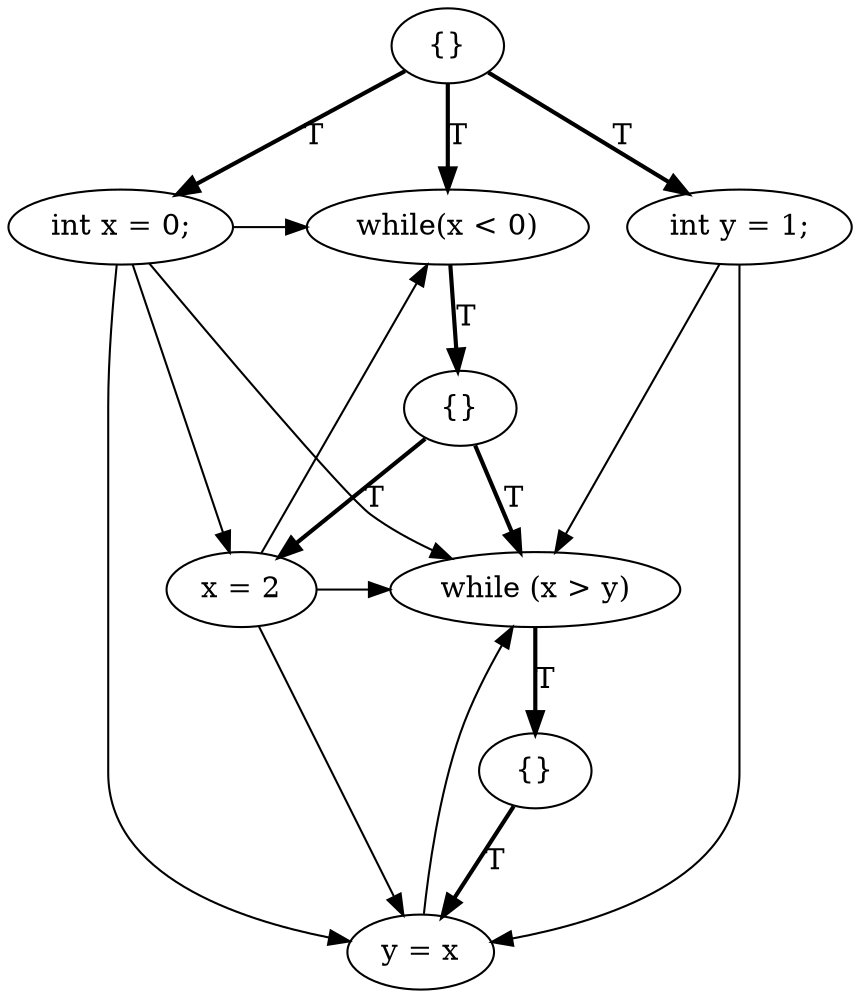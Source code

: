 digraph {
rankdir=TD;
2[label="{}"]; 
2 -> 5[label="T",style=bold];
5[label="int x = 0;"];
5 -> 0;
5 -> 3;
5 -> 7;
5 -> 8;
2 -> 6[label="T",style=bold];
6[label="int y = 1;"];
6 -> 3;
6 -> 8;
2 -> 0[label="T",style=bold];
0[label="while(x < 0)"]; 
0 -> 1[label="T",style=bold];
1[label="{}"]; 
1 -> 3[label="T",style=bold];
3[label="while (x > y)"]; 
3 -> 4[label="T",style=bold];
4[label="{}"]; 
4 -> 8[label="T",style=bold];
8[label="y = x"];
8 -> 3;
1 -> 7[label="T",style=bold];
7[label="x = 2"];
7 -> 0;
7 -> 3;
7 -> 8;
{ rank=same 5 6 0 }{ rank=same 1 }{ rank=same 3 7 }{ rank=same 4 }{ rank=same 8 }
}